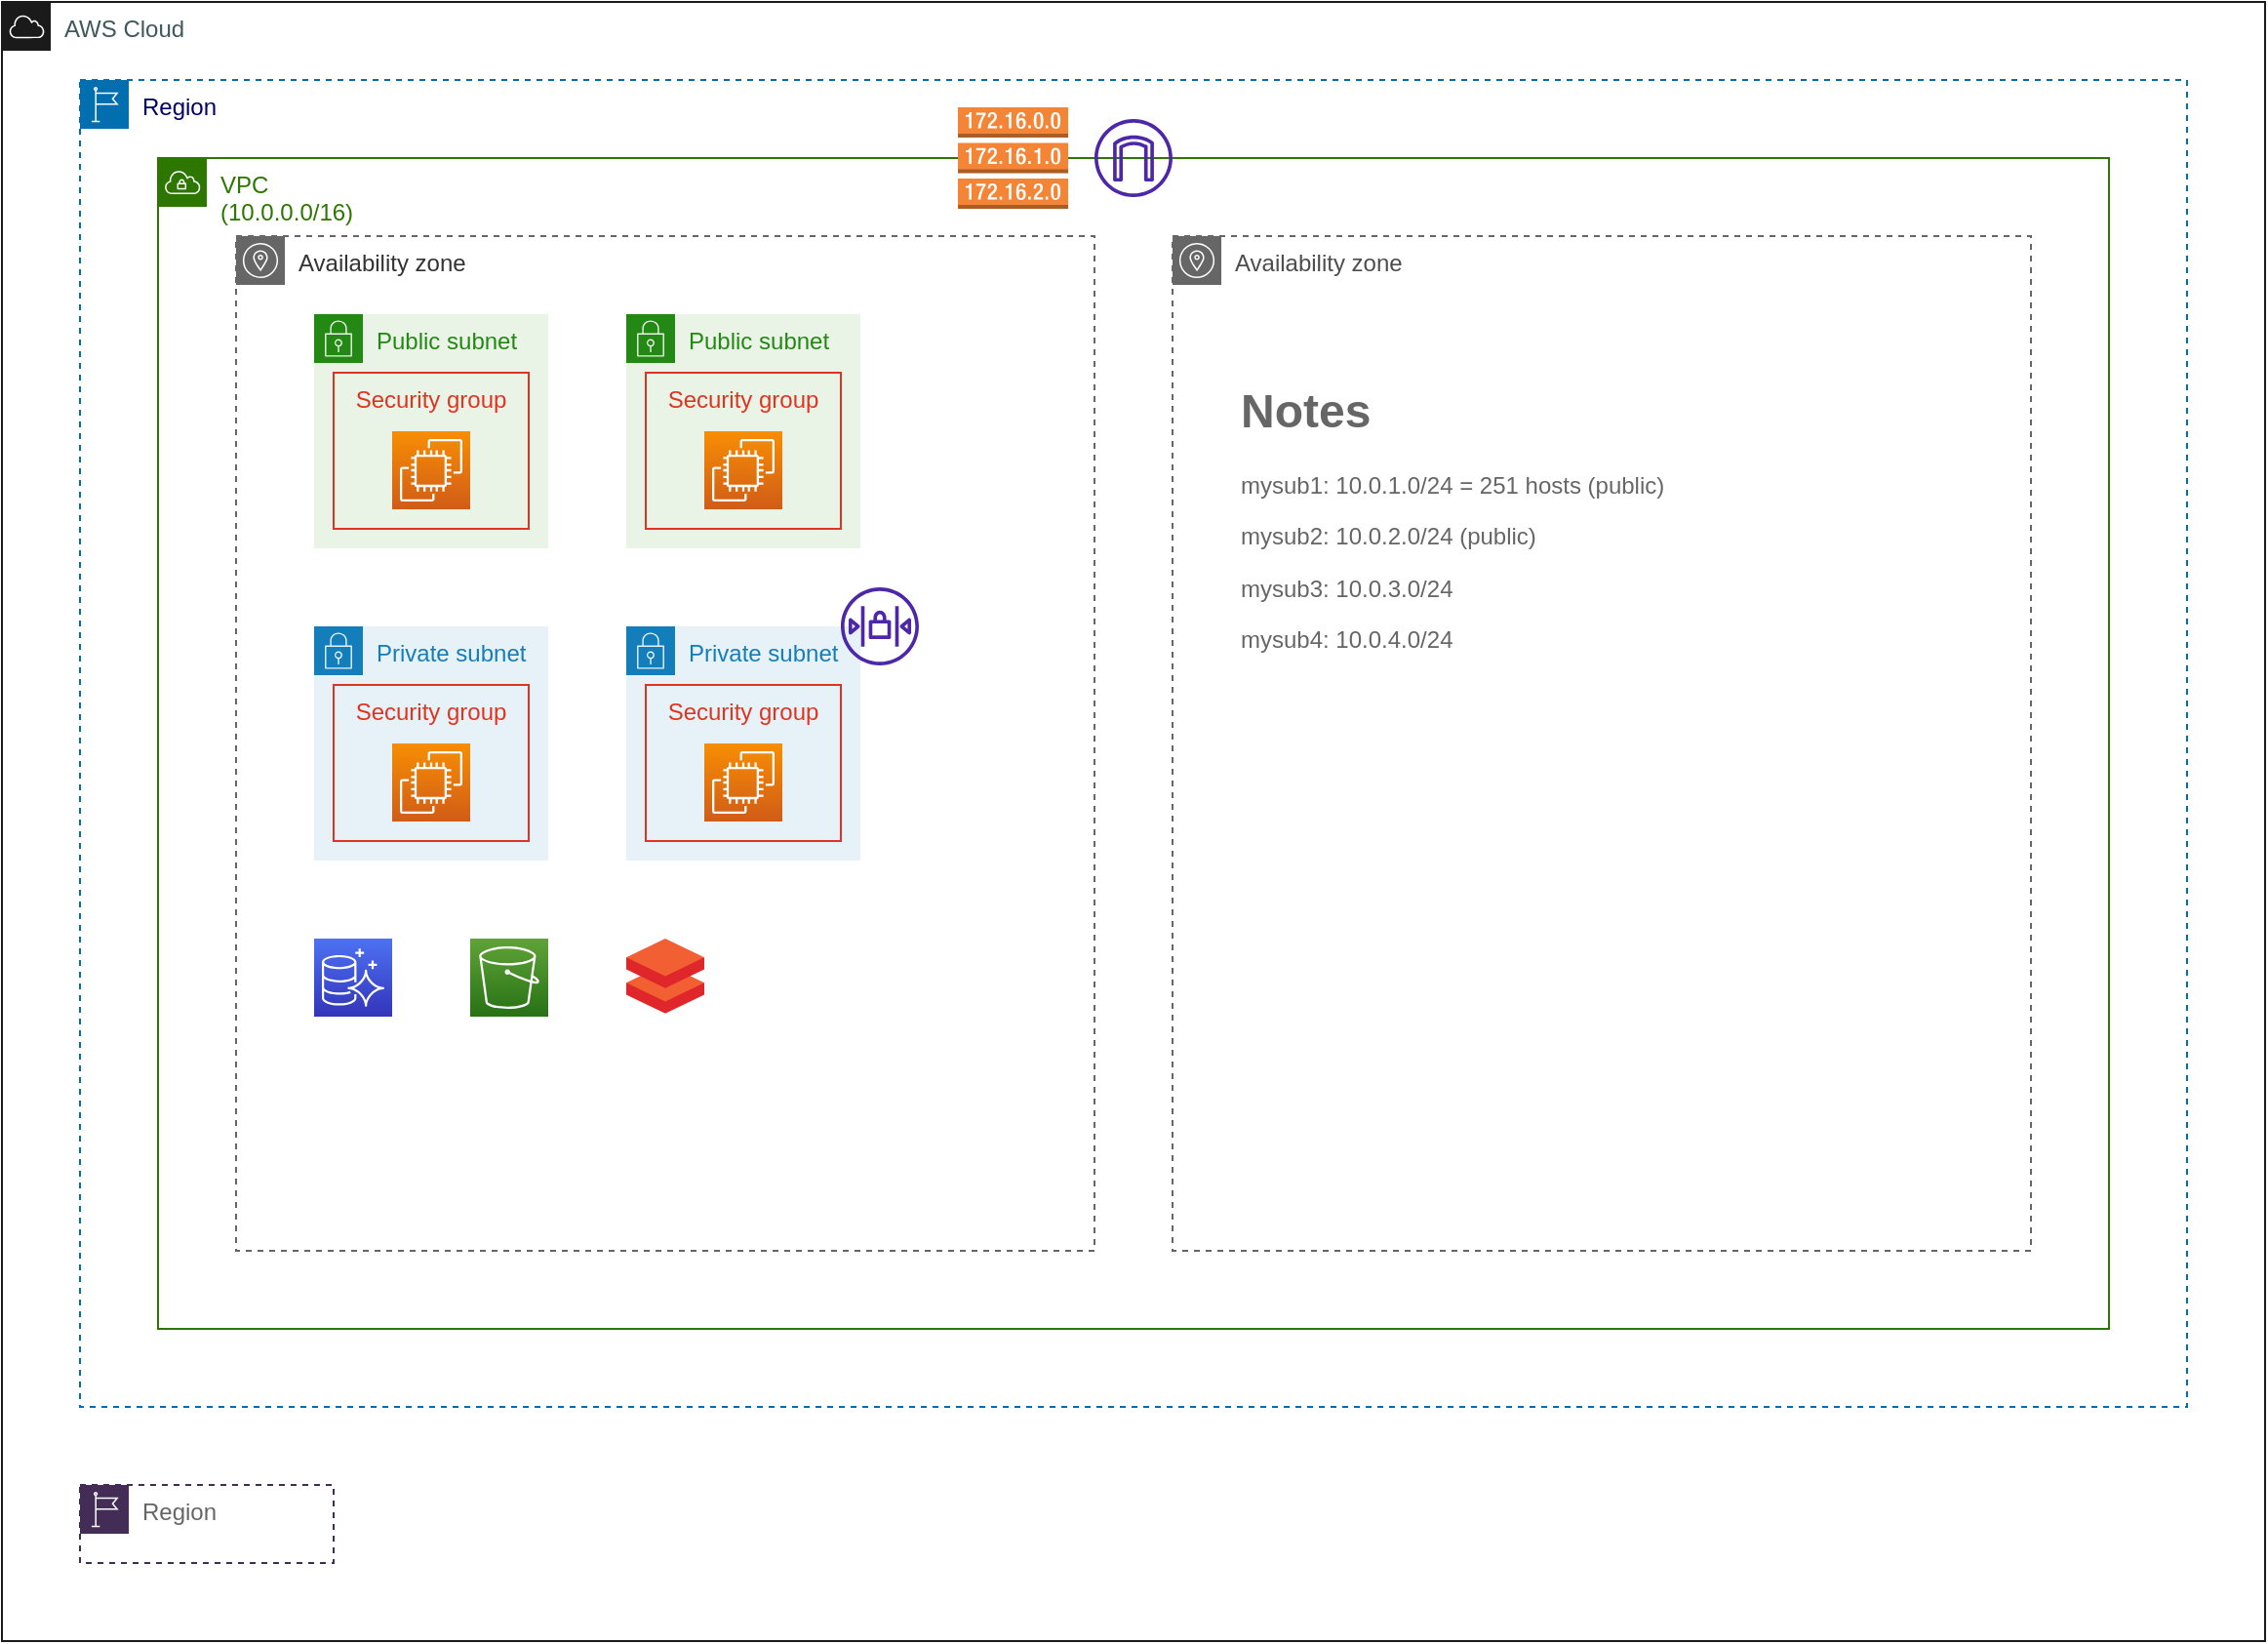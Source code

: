 <mxfile>
    <diagram id="bqZUNX8X8OufDrwkn51I" name="Page-1">
        <mxGraphModel dx="1772" dy="778" grid="1" gridSize="10" guides="1" tooltips="1" connect="1" arrows="0" fold="1" page="0" pageScale="1" pageWidth="827" pageHeight="1169" background="#ffffff" math="0" shadow="0">
            <root>
                <mxCell id="0"/>
                <mxCell id="1" value="cloud" style="locked=1;" parent="0"/>
                <mxCell id="8" value="&lt;font color=&quot;#3f585a&quot;&gt;AWS Cloud&lt;/font&gt;" style="sketch=0;outlineConnect=0;gradientColor=none;html=1;whiteSpace=wrap;fontSize=12;fontStyle=0;shape=mxgraph.aws4.group;grIcon=mxgraph.aws4.group_aws_cloud;strokeColor=#1A1A1A;fillColor=none;verticalAlign=top;align=left;spacingLeft=30;fontColor=#AAB7B8;dashed=0;" parent="1" vertex="1">
                    <mxGeometry x="-120" y="80" width="1160" height="840" as="geometry"/>
                </mxCell>
                <mxCell id="12" value="region" style="" parent="0"/>
                <mxCell id="13" value="&lt;font color=&quot;#000066&quot;&gt;Region&lt;/font&gt;" style="sketch=0;outlineConnect=0;html=1;whiteSpace=wrap;fontSize=12;fontStyle=0;shape=mxgraph.aws4.group;grIcon=mxgraph.aws4.group_region;strokeColor=#006EAF;fillColor=none;verticalAlign=top;align=left;spacingLeft=30;dashed=1;fontColor=#ffffff;" parent="12" vertex="1">
                    <mxGeometry x="-80" y="120" width="1080" height="680" as="geometry"/>
                </mxCell>
                <mxCell id="25" value="&lt;font color=&quot;#666666&quot;&gt;Region&lt;/font&gt;" style="sketch=0;outlineConnect=0;html=1;whiteSpace=wrap;fontSize=12;fontStyle=0;shape=mxgraph.aws4.group;grIcon=mxgraph.aws4.group_region;strokeColor=#432D57;fillColor=none;verticalAlign=top;align=left;spacingLeft=30;fontColor=#ffffff;dashed=1;" parent="12" vertex="1">
                    <mxGeometry x="-80" y="840" width="130" height="40" as="geometry"/>
                </mxCell>
                <mxCell id="4" value="vpc" style="" parent="0"/>
                <mxCell id="15" value="&lt;font color=&quot;#2d7600&quot;&gt;VPC&lt;br&gt;(10.0.0.0/16)&lt;/font&gt;" style="sketch=0;outlineConnect=0;html=1;whiteSpace=wrap;fontSize=12;fontStyle=0;shape=mxgraph.aws4.group;grIcon=mxgraph.aws4.group_vpc;strokeColor=#2D7600;fillColor=none;verticalAlign=top;align=left;spacingLeft=30;fontColor=#ffffff;dashed=0;" parent="4" vertex="1">
                    <mxGeometry x="-40" y="160" width="1000" height="600" as="geometry"/>
                </mxCell>
                <mxCell id="5" value="az" style="locked=1;" parent="0"/>
                <mxCell id="18" value="&lt;font color=&quot;#333333&quot;&gt;Availability zone&lt;/font&gt;" style="sketch=0;outlineConnect=0;html=1;whiteSpace=wrap;fontSize=12;fontStyle=0;shape=mxgraph.aws4.group;grIcon=mxgraph.aws4.group_availability_zone;strokeColor=#666666;fillColor=none;verticalAlign=top;align=left;spacingLeft=30;fontColor=#ffffff;dashed=1;" parent="5" vertex="1">
                    <mxGeometry y="200" width="440" height="520" as="geometry"/>
                </mxCell>
                <mxCell id="27" value="&lt;font color=&quot;#4d4d4d&quot;&gt;Availability zone&lt;/font&gt;" style="sketch=0;outlineConnect=0;html=1;whiteSpace=wrap;fontSize=12;fontStyle=0;shape=mxgraph.aws4.group;grIcon=mxgraph.aws4.group_availability_zone;strokeColor=#666666;fillColor=none;verticalAlign=top;align=left;spacingLeft=30;fontColor=#ffffff;dashed=1;" parent="5" vertex="1">
                    <mxGeometry x="480" y="200" width="440" height="520" as="geometry"/>
                </mxCell>
                <mxCell id="21" value="subnet" style="locked=1;" parent="0"/>
                <mxCell id="31" value="Public subnet" style="points=[[0,0],[0.25,0],[0.5,0],[0.75,0],[1,0],[1,0.25],[1,0.5],[1,0.75],[1,1],[0.75,1],[0.5,1],[0.25,1],[0,1],[0,0.75],[0,0.5],[0,0.25]];outlineConnect=0;gradientColor=none;html=1;whiteSpace=wrap;fontSize=12;fontStyle=0;container=1;pointerEvents=0;collapsible=0;recursiveResize=0;shape=mxgraph.aws4.group;grIcon=mxgraph.aws4.group_security_group;grStroke=0;strokeColor=#248814;fillColor=#E9F3E6;verticalAlign=top;align=left;spacingLeft=30;fontColor=#248814;dashed=0;" parent="21" vertex="1">
                    <mxGeometry x="40" y="240" width="120" height="120" as="geometry"/>
                </mxCell>
                <mxCell id="41" value="Security group" style="fillColor=none;strokeColor=#DD3522;verticalAlign=top;fontStyle=0;fontColor=#DD3522;" parent="31" vertex="1">
                    <mxGeometry x="10" y="30" width="100" height="80" as="geometry"/>
                </mxCell>
                <mxCell id="46" value="" style="sketch=0;points=[[0,0,0],[0.25,0,0],[0.5,0,0],[0.75,0,0],[1,0,0],[0,1,0],[0.25,1,0],[0.5,1,0],[0.75,1,0],[1,1,0],[0,0.25,0],[0,0.5,0],[0,0.75,0],[1,0.25,0],[1,0.5,0],[1,0.75,0]];outlineConnect=0;fontColor=#232F3E;gradientColor=#F78E04;gradientDirection=north;fillColor=#D05C17;strokeColor=#ffffff;dashed=0;verticalLabelPosition=bottom;verticalAlign=top;align=center;html=1;fontSize=12;fontStyle=0;aspect=fixed;shape=mxgraph.aws4.resourceIcon;resIcon=mxgraph.aws4.ec2;" parent="31" vertex="1">
                    <mxGeometry x="40" y="60" width="40" height="40" as="geometry"/>
                </mxCell>
                <mxCell id="32" value="Private subnet" style="points=[[0,0],[0.25,0],[0.5,0],[0.75,0],[1,0],[1,0.25],[1,0.5],[1,0.75],[1,1],[0.75,1],[0.5,1],[0.25,1],[0,1],[0,0.75],[0,0.5],[0,0.25]];outlineConnect=0;gradientColor=none;html=1;whiteSpace=wrap;fontSize=12;fontStyle=0;container=1;pointerEvents=0;collapsible=0;recursiveResize=0;shape=mxgraph.aws4.group;grIcon=mxgraph.aws4.group_security_group;grStroke=0;strokeColor=#147EBA;fillColor=#E6F2F8;verticalAlign=top;align=left;spacingLeft=30;fontColor=#147EBA;dashed=0;" parent="21" vertex="1">
                    <mxGeometry x="40" y="400" width="120" height="120" as="geometry"/>
                </mxCell>
                <mxCell id="43" value="Security group" style="fillColor=none;strokeColor=#DD3522;verticalAlign=top;fontStyle=0;fontColor=#DD3522;" parent="32" vertex="1">
                    <mxGeometry x="10" y="30" width="100" height="80" as="geometry"/>
                </mxCell>
                <mxCell id="48" value="" style="sketch=0;points=[[0,0,0],[0.25,0,0],[0.5,0,0],[0.75,0,0],[1,0,0],[0,1,0],[0.25,1,0],[0.5,1,0],[0.75,1,0],[1,1,0],[0,0.25,0],[0,0.5,0],[0,0.75,0],[1,0.25,0],[1,0.5,0],[1,0.75,0]];outlineConnect=0;fontColor=#232F3E;gradientColor=#F78E04;gradientDirection=north;fillColor=#D05C17;strokeColor=#ffffff;dashed=0;verticalLabelPosition=bottom;verticalAlign=top;align=center;html=1;fontSize=12;fontStyle=0;aspect=fixed;shape=mxgraph.aws4.resourceIcon;resIcon=mxgraph.aws4.ec2;" parent="32" vertex="1">
                    <mxGeometry x="40" y="60" width="40" height="40" as="geometry"/>
                </mxCell>
                <mxCell id="33" value="Private subnet" style="points=[[0,0],[0.25,0],[0.5,0],[0.75,0],[1,0],[1,0.25],[1,0.5],[1,0.75],[1,1],[0.75,1],[0.5,1],[0.25,1],[0,1],[0,0.75],[0,0.5],[0,0.25]];outlineConnect=0;gradientColor=none;html=1;whiteSpace=wrap;fontSize=12;fontStyle=0;container=1;pointerEvents=0;collapsible=0;recursiveResize=0;shape=mxgraph.aws4.group;grIcon=mxgraph.aws4.group_security_group;grStroke=0;strokeColor=#147EBA;fillColor=#E6F2F8;verticalAlign=top;align=left;spacingLeft=30;fontColor=#147EBA;dashed=0;" parent="21" vertex="1">
                    <mxGeometry x="200" y="400" width="120" height="120" as="geometry"/>
                </mxCell>
                <mxCell id="44" value="Security group" style="fillColor=none;strokeColor=#DD3522;verticalAlign=top;fontStyle=0;fontColor=#DD3522;" parent="33" vertex="1">
                    <mxGeometry x="10" y="30" width="100" height="80" as="geometry"/>
                </mxCell>
                <mxCell id="49" value="" style="sketch=0;points=[[0,0,0],[0.25,0,0],[0.5,0,0],[0.75,0,0],[1,0,0],[0,1,0],[0.25,1,0],[0.5,1,0],[0.75,1,0],[1,1,0],[0,0.25,0],[0,0.5,0],[0,0.75,0],[1,0.25,0],[1,0.5,0],[1,0.75,0]];outlineConnect=0;fontColor=#232F3E;gradientColor=#F78E04;gradientDirection=north;fillColor=#D05C17;strokeColor=#ffffff;dashed=0;verticalLabelPosition=bottom;verticalAlign=top;align=center;html=1;fontSize=12;fontStyle=0;aspect=fixed;shape=mxgraph.aws4.resourceIcon;resIcon=mxgraph.aws4.ec2;" parent="33" vertex="1">
                    <mxGeometry x="40" y="60" width="40" height="40" as="geometry"/>
                </mxCell>
                <mxCell id="34" value="Public subnet" style="points=[[0,0],[0.25,0],[0.5,0],[0.75,0],[1,0],[1,0.25],[1,0.5],[1,0.75],[1,1],[0.75,1],[0.5,1],[0.25,1],[0,1],[0,0.75],[0,0.5],[0,0.25]];outlineConnect=0;gradientColor=none;html=1;whiteSpace=wrap;fontSize=12;fontStyle=0;container=1;pointerEvents=0;collapsible=0;recursiveResize=0;shape=mxgraph.aws4.group;grIcon=mxgraph.aws4.group_security_group;grStroke=0;strokeColor=#248814;fillColor=#E9F3E6;verticalAlign=top;align=left;spacingLeft=30;fontColor=#248814;dashed=0;" parent="21" vertex="1">
                    <mxGeometry x="200" y="240" width="120" height="120" as="geometry"/>
                </mxCell>
                <mxCell id="42" value="Security group" style="fillColor=none;strokeColor=#DD3522;verticalAlign=top;fontStyle=0;fontColor=#DD3522;" parent="34" vertex="1">
                    <mxGeometry x="10" y="30" width="100" height="80" as="geometry"/>
                </mxCell>
                <mxCell id="47" value="" style="sketch=0;points=[[0,0,0],[0.25,0,0],[0.5,0,0],[0.75,0,0],[1,0,0],[0,1,0],[0.25,1,0],[0.5,1,0],[0.75,1,0],[1,1,0],[0,0.25,0],[0,0.5,0],[0,0.75,0],[1,0.25,0],[1,0.5,0],[1,0.75,0]];outlineConnect=0;fontColor=#232F3E;gradientColor=#F78E04;gradientDirection=north;fillColor=#D05C17;strokeColor=#ffffff;dashed=0;verticalLabelPosition=bottom;verticalAlign=top;align=center;html=1;fontSize=12;fontStyle=0;aspect=fixed;shape=mxgraph.aws4.resourceIcon;resIcon=mxgraph.aws4.ec2;" parent="34" vertex="1">
                    <mxGeometry x="40" y="60" width="40" height="40" as="geometry"/>
                </mxCell>
                <mxCell id="6" value="network resources" style="" parent="0"/>
                <mxCell id="35" value="" style="sketch=0;outlineConnect=0;fontColor=#232F3E;gradientColor=none;fillColor=#4D27AA;strokeColor=none;dashed=0;verticalLabelPosition=bottom;verticalAlign=top;align=center;html=1;fontSize=12;fontStyle=0;aspect=fixed;pointerEvents=1;shape=mxgraph.aws4.internet_gateway;" parent="6" vertex="1">
                    <mxGeometry x="440" y="140" width="40" height="40" as="geometry"/>
                </mxCell>
                <mxCell id="36" value="" style="outlineConnect=0;dashed=0;verticalLabelPosition=bottom;verticalAlign=top;align=center;html=1;shape=mxgraph.aws3.route_table;fillColor=#F58536;gradientColor=none;strokeColor=#666666;fontColor=#666666;" parent="6" vertex="1">
                    <mxGeometry x="370" y="134" width="56.53" height="52" as="geometry"/>
                </mxCell>
                <mxCell id="58" value="" style="sketch=0;outlineConnect=0;fontColor=#232F3E;gradientColor=none;fillColor=#4D27AA;strokeColor=none;dashed=0;verticalLabelPosition=bottom;verticalAlign=top;align=center;html=1;fontSize=12;fontStyle=0;aspect=fixed;pointerEvents=1;shape=mxgraph.aws4.network_access_control_list;" vertex="1" parent="6">
                    <mxGeometry x="310" y="380" width="40" height="40" as="geometry"/>
                </mxCell>
                <mxCell id="7" value="compute" style="locked=1;" parent="0"/>
                <mxCell id="53" value="" style="sketch=0;aspect=fixed;html=1;points=[];align=center;image;fontSize=12;image=img/lib/mscae/Databricks.svg;strokeColor=#666666;fontColor=#666666;fillColor=none;" parent="7" vertex="1">
                    <mxGeometry x="200" y="560" width="40" height="38.4" as="geometry"/>
                </mxCell>
                <mxCell id="50" value="storage" style="locked=1;" parent="0"/>
                <mxCell id="51" value="" style="sketch=0;points=[[0,0,0],[0.25,0,0],[0.5,0,0],[0.75,0,0],[1,0,0],[0,1,0],[0.25,1,0],[0.5,1,0],[0.75,1,0],[1,1,0],[0,0.25,0],[0,0.5,0],[0,0.75,0],[1,0.25,0],[1,0.5,0],[1,0.75,0]];outlineConnect=0;fontColor=#232F3E;gradientColor=#4D72F3;gradientDirection=north;fillColor=#3334B9;strokeColor=#ffffff;dashed=0;verticalLabelPosition=bottom;verticalAlign=top;align=center;html=1;fontSize=12;fontStyle=0;aspect=fixed;shape=mxgraph.aws4.resourceIcon;resIcon=mxgraph.aws4.aurora;" parent="50" vertex="1">
                    <mxGeometry x="40" y="560" width="40" height="40" as="geometry"/>
                </mxCell>
                <mxCell id="52" value="" style="sketch=0;points=[[0,0,0],[0.25,0,0],[0.5,0,0],[0.75,0,0],[1,0,0],[0,1,0],[0.25,1,0],[0.5,1,0],[0.75,1,0],[1,1,0],[0,0.25,0],[0,0.5,0],[0,0.75,0],[1,0.25,0],[1,0.5,0],[1,0.75,0]];outlineConnect=0;fontColor=#232F3E;gradientColor=#60A337;gradientDirection=north;fillColor=#277116;strokeColor=#ffffff;dashed=0;verticalLabelPosition=bottom;verticalAlign=top;align=center;html=1;fontSize=12;fontStyle=0;aspect=fixed;shape=mxgraph.aws4.resourceIcon;resIcon=mxgraph.aws4.s3;" parent="50" vertex="1">
                    <mxGeometry x="120" y="560" width="40" height="40" as="geometry"/>
                </mxCell>
                <mxCell id="54" value="notes" style="" parent="0"/>
                <mxCell id="57" value="&lt;h1&gt;Notes&lt;/h1&gt;&lt;p&gt;mysub1: 10.0.1.0/24 = 251 hosts (public)&lt;br&gt;&lt;/p&gt;&lt;p&gt;mysub2: 10.0.2.0/24 (public)&lt;/p&gt;&lt;p&gt;mysub3: 10.0.3.0/24&lt;br&gt;&lt;/p&gt;&lt;p&gt;mysub4: 10.0.4.0/24&lt;br&gt;&lt;/p&gt;" style="text;html=1;strokeColor=none;fillColor=none;spacing=5;spacingTop=-20;whiteSpace=wrap;overflow=hidden;rounded=0;fontColor=#666666;" parent="54" vertex="1">
                    <mxGeometry x="510" y="270" width="380" height="410" as="geometry"/>
                </mxCell>
            </root>
        </mxGraphModel>
    </diagram>
</mxfile>